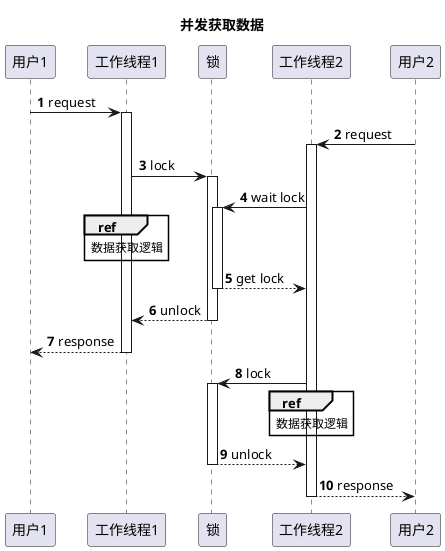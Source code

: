 @startuml
'https://plantuml.com/sequence-diagram

title 并发获取数据

participant 用户1
participant 工作线程1
participant 锁
participant 工作线程2
participant 用户2

autonumber

用户1 -> 工作线程1 ++: request
用户2 -> 工作线程2 ++: request

工作线程1 -> 锁 ++: lock
工作线程2 -> 锁 ++: wait lock

ref over 工作线程1 : 数据获取逻辑

return get lock
return unlock

工作线程1 --> 用户1 --: response
工作线程2 -> 锁 ++: lock

ref over 工作线程2 : 数据获取逻辑

return unlock

工作线程2 --> 用户2 --: response
@enduml

@startuml
title 数据获取逻辑

start
repeat
    if (有下一级缓存?) is (否) then
        if (有数据源?) is (有) then
            :访问数据源;
            :写入缓存;
            #lightgreen:(C)
            break
        else (无)
            :抛出NoDatasource;
            end
        endif
    else (是)
        :切换到下一级缓存;
        if(获取锁) is(成功) then
            :读取缓存;
             #lightpink:(B)
        else (失败)
            :抛出CacheWaitException(超时/中断);
            end
        endif
    endif
repeat while (捕获到NoCacheException?) is (是) not (否)
:返回数据;
stop
@enduml

@startuml
title 数据获取逻辑
autonumber

工作线程-> 缓存管理器 ++: 获取数据

缓存管理器 -> 缓存管理器 ++: lock 1
缓存管理器-> 一级缓存 ++: 获取缓存
return

opt (没有缓存)
    缓存管理器 -> 缓存管理器 ++: lock 2
    缓存管理器-> 二级缓存 ++: 获取数据
    return
    opt (没有缓存)
        缓存管理器-> 数据源 ++: 获取数据
        return
        缓存管理器 -> 二级缓存 ++: 写入数据
        return
    end
    return unlock 2
    缓存管理器 -> 一级缓存 ++: 写入数据
    return
end

return unlock 1
return
@enduml